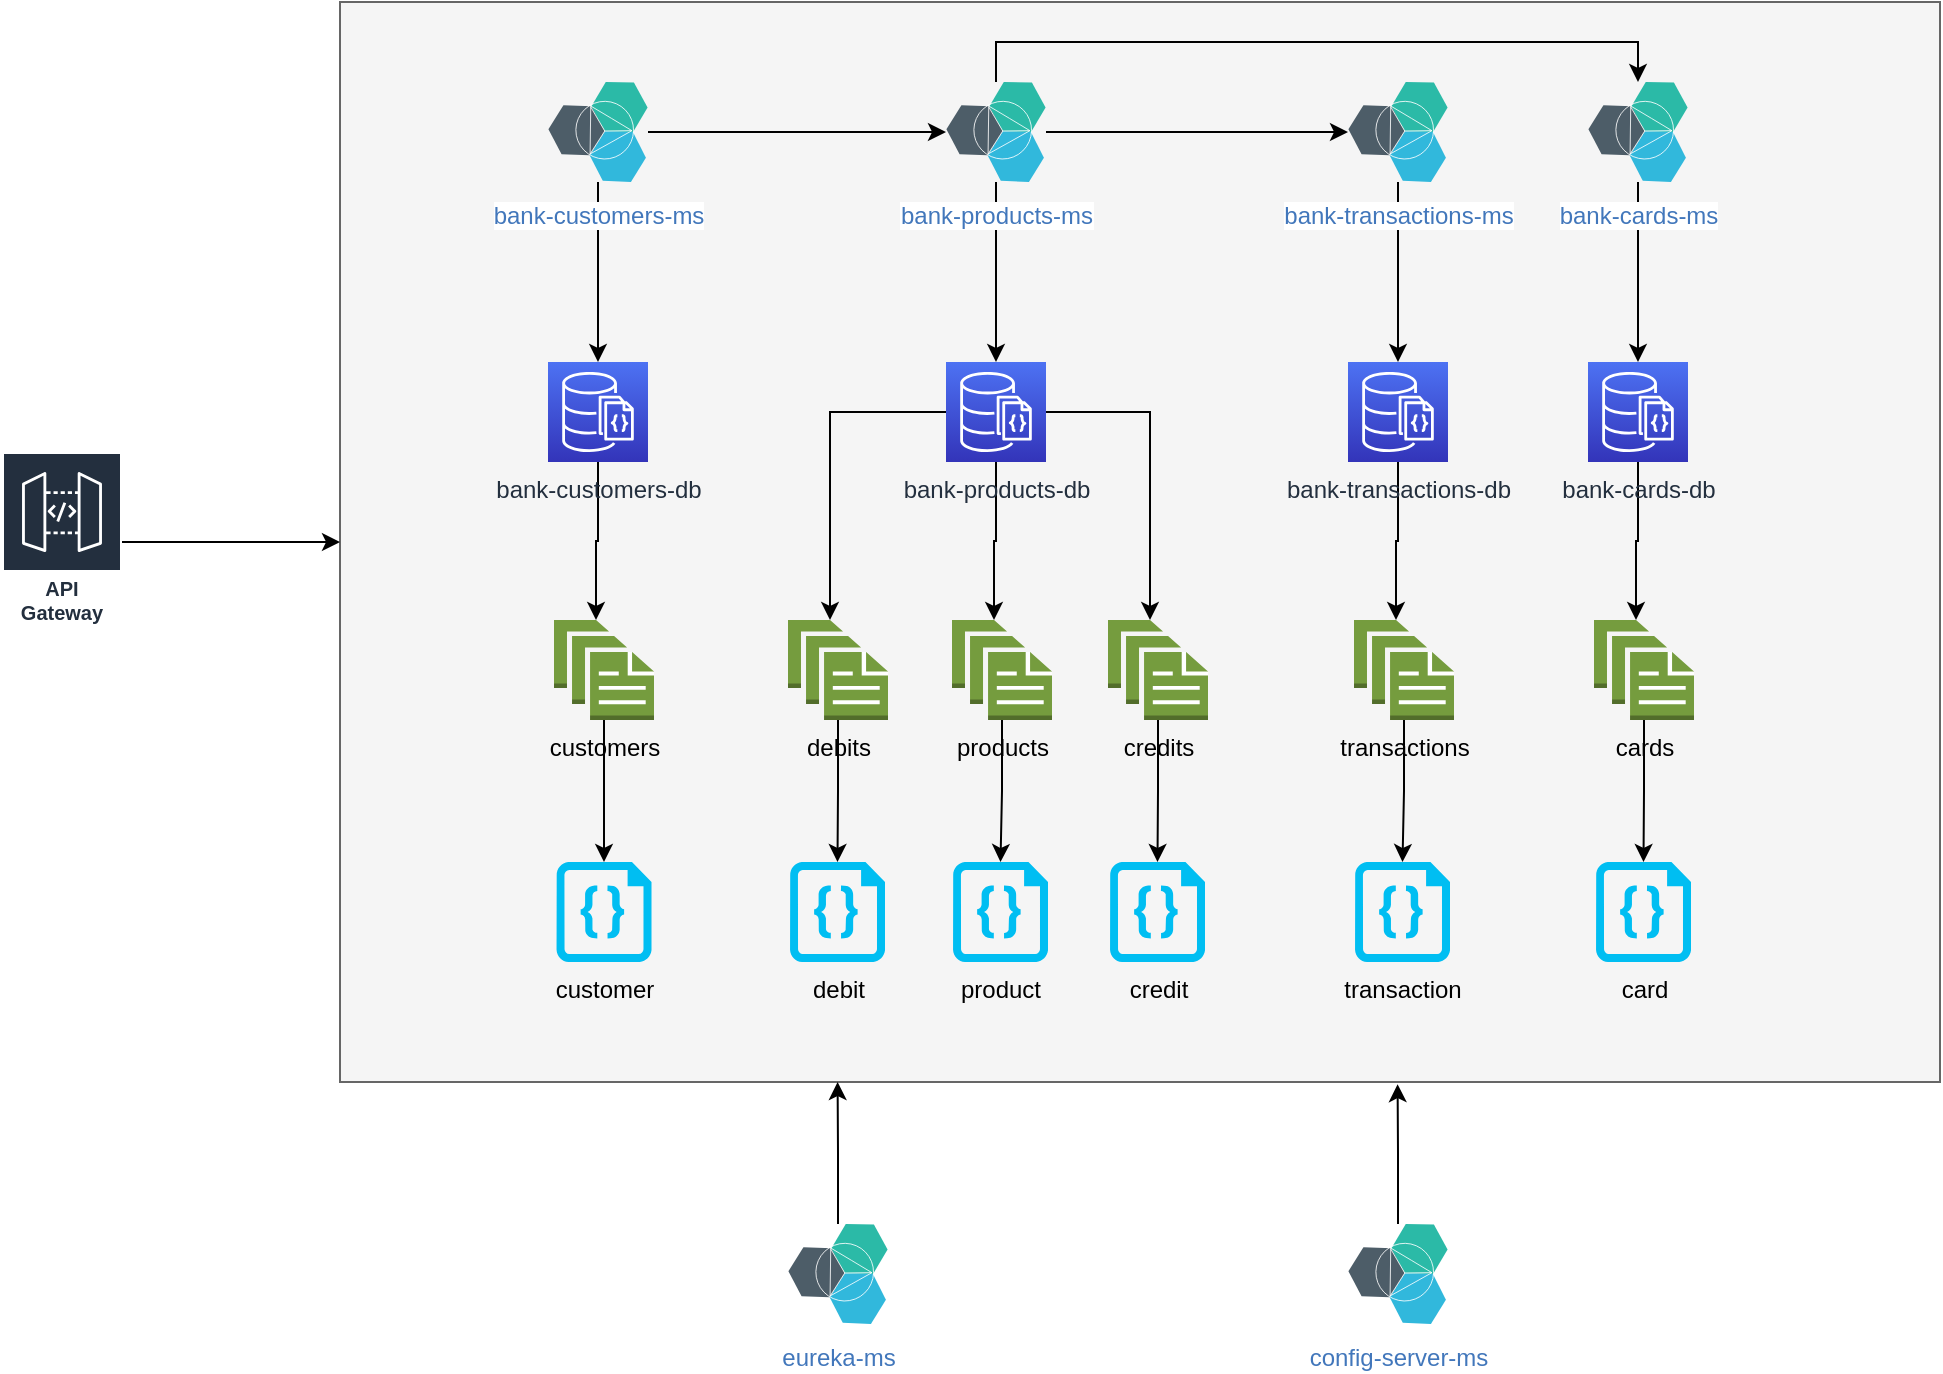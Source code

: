 <mxfile version="15.6.0" type="github"><diagram id="pFj-gknL5UJUgEMVJOPq" name="Page-1"><mxGraphModel dx="1483" dy="827" grid="1" gridSize="10" guides="1" tooltips="1" connect="1" arrows="1" fold="1" page="1" pageScale="1" pageWidth="1169" pageHeight="827" math="0" shadow="0"><root><mxCell id="0"/><mxCell id="1" parent="0"/><mxCell id="8UqHxqy5E4xuA8bmod7Y-34" value="" style="rounded=0;whiteSpace=wrap;html=1;fillColor=#f5f5f5;fontColor=#333333;strokeColor=#666666;" vertex="1" parent="1"><mxGeometry x="240" y="80" width="800" height="540" as="geometry"/></mxCell><mxCell id="8UqHxqy5E4xuA8bmod7Y-20" style="edgeStyle=orthogonalEdgeStyle;rounded=0;orthogonalLoop=1;jettySize=auto;html=1;entryX=0.5;entryY=0;entryDx=0;entryDy=0;entryPerimeter=0;" edge="1" parent="1" source="8UqHxqy5E4xuA8bmod7Y-1" target="8UqHxqy5E4xuA8bmod7Y-2"><mxGeometry relative="1" as="geometry"/></mxCell><mxCell id="8UqHxqy5E4xuA8bmod7Y-24" style="edgeStyle=orthogonalEdgeStyle;rounded=0;orthogonalLoop=1;jettySize=auto;html=1;entryX=0;entryY=0.5;entryDx=0;entryDy=0;" edge="1" parent="1" source="8UqHxqy5E4xuA8bmod7Y-1" target="8UqHxqy5E4xuA8bmod7Y-5"><mxGeometry relative="1" as="geometry"/></mxCell><mxCell id="8UqHxqy5E4xuA8bmod7Y-1" value="bank-customers-ms" style="aspect=fixed;perimeter=ellipsePerimeter;html=1;align=center;shadow=0;dashed=0;fontColor=#4277BB;labelBackgroundColor=#ffffff;fontSize=12;spacingTop=3;image;image=img/lib/ibm/miscellaneous/microservices_application.svg;" vertex="1" parent="1"><mxGeometry x="344" y="120" width="50" height="50" as="geometry"/></mxCell><mxCell id="8UqHxqy5E4xuA8bmod7Y-27" style="edgeStyle=orthogonalEdgeStyle;rounded=0;orthogonalLoop=1;jettySize=auto;html=1;entryX=0.42;entryY=0;entryDx=0;entryDy=0;entryPerimeter=0;" edge="1" parent="1" source="8UqHxqy5E4xuA8bmod7Y-2" target="8UqHxqy5E4xuA8bmod7Y-14"><mxGeometry relative="1" as="geometry"/></mxCell><mxCell id="8UqHxqy5E4xuA8bmod7Y-2" value="bank-customers-db" style="sketch=0;points=[[0,0,0],[0.25,0,0],[0.5,0,0],[0.75,0,0],[1,0,0],[0,1,0],[0.25,1,0],[0.5,1,0],[0.75,1,0],[1,1,0],[0,0.25,0],[0,0.5,0],[0,0.75,0],[1,0.25,0],[1,0.5,0],[1,0.75,0]];outlineConnect=0;fontColor=#232F3E;gradientColor=#4D72F3;gradientDirection=north;fillColor=#3334B9;strokeColor=#ffffff;dashed=0;verticalLabelPosition=bottom;verticalAlign=top;align=center;html=1;fontSize=12;fontStyle=0;aspect=fixed;shape=mxgraph.aws4.resourceIcon;resIcon=mxgraph.aws4.documentdb_with_mongodb_compatibility;" vertex="1" parent="1"><mxGeometry x="344" y="260" width="50" height="50" as="geometry"/></mxCell><mxCell id="8UqHxqy5E4xuA8bmod7Y-37" style="edgeStyle=orthogonalEdgeStyle;rounded=0;orthogonalLoop=1;jettySize=auto;html=1;entryX=0;entryY=0.5;entryDx=0;entryDy=0;" edge="1" parent="1" source="8UqHxqy5E4xuA8bmod7Y-3" target="8UqHxqy5E4xuA8bmod7Y-34"><mxGeometry relative="1" as="geometry"/></mxCell><mxCell id="8UqHxqy5E4xuA8bmod7Y-3" value="API Gateway" style="sketch=0;outlineConnect=0;fontColor=#232F3E;gradientColor=none;strokeColor=#ffffff;fillColor=#232F3E;dashed=0;verticalLabelPosition=middle;verticalAlign=bottom;align=center;html=1;whiteSpace=wrap;fontSize=10;fontStyle=1;spacing=3;shape=mxgraph.aws4.productIcon;prIcon=mxgraph.aws4.api_gateway;" vertex="1" parent="1"><mxGeometry x="71" y="305" width="60" height="90" as="geometry"/></mxCell><mxCell id="8UqHxqy5E4xuA8bmod7Y-21" style="edgeStyle=orthogonalEdgeStyle;rounded=0;orthogonalLoop=1;jettySize=auto;html=1;entryX=0.5;entryY=0;entryDx=0;entryDy=0;entryPerimeter=0;" edge="1" parent="1" source="8UqHxqy5E4xuA8bmod7Y-5" target="8UqHxqy5E4xuA8bmod7Y-6"><mxGeometry relative="1" as="geometry"/></mxCell><mxCell id="8UqHxqy5E4xuA8bmod7Y-25" style="edgeStyle=orthogonalEdgeStyle;rounded=0;orthogonalLoop=1;jettySize=auto;html=1;entryX=0;entryY=0.5;entryDx=0;entryDy=0;" edge="1" parent="1" source="8UqHxqy5E4xuA8bmod7Y-5" target="8UqHxqy5E4xuA8bmod7Y-7"><mxGeometry relative="1" as="geometry"/></mxCell><mxCell id="8UqHxqy5E4xuA8bmod7Y-26" style="edgeStyle=orthogonalEdgeStyle;rounded=0;orthogonalLoop=1;jettySize=auto;html=1;entryX=0.5;entryY=0;entryDx=0;entryDy=0;" edge="1" parent="1" source="8UqHxqy5E4xuA8bmod7Y-5" target="8UqHxqy5E4xuA8bmod7Y-9"><mxGeometry relative="1" as="geometry"><Array as="points"><mxPoint x="568" y="100"/><mxPoint x="889" y="100"/></Array></mxGeometry></mxCell><mxCell id="8UqHxqy5E4xuA8bmod7Y-5" value="bank-products-ms" style="aspect=fixed;perimeter=ellipsePerimeter;html=1;align=center;shadow=0;dashed=0;fontColor=#4277BB;labelBackgroundColor=#ffffff;fontSize=12;spacingTop=3;image;image=img/lib/ibm/miscellaneous/microservices_application.svg;" vertex="1" parent="1"><mxGeometry x="543" y="120" width="50" height="50" as="geometry"/></mxCell><mxCell id="8UqHxqy5E4xuA8bmod7Y-29" style="edgeStyle=orthogonalEdgeStyle;rounded=0;orthogonalLoop=1;jettySize=auto;html=1;entryX=0.42;entryY=0;entryDx=0;entryDy=0;entryPerimeter=0;" edge="1" parent="1" source="8UqHxqy5E4xuA8bmod7Y-6" target="8UqHxqy5E4xuA8bmod7Y-16"><mxGeometry relative="1" as="geometry"/></mxCell><mxCell id="8UqHxqy5E4xuA8bmod7Y-30" style="edgeStyle=orthogonalEdgeStyle;rounded=0;orthogonalLoop=1;jettySize=auto;html=1;entryX=0.42;entryY=0;entryDx=0;entryDy=0;entryPerimeter=0;" edge="1" parent="1" source="8UqHxqy5E4xuA8bmod7Y-6" target="8UqHxqy5E4xuA8bmod7Y-17"><mxGeometry relative="1" as="geometry"/></mxCell><mxCell id="8UqHxqy5E4xuA8bmod7Y-31" style="edgeStyle=orthogonalEdgeStyle;rounded=0;orthogonalLoop=1;jettySize=auto;html=1;entryX=0.42;entryY=0;entryDx=0;entryDy=0;entryPerimeter=0;" edge="1" parent="1" source="8UqHxqy5E4xuA8bmod7Y-6" target="8UqHxqy5E4xuA8bmod7Y-15"><mxGeometry relative="1" as="geometry"/></mxCell><mxCell id="8UqHxqy5E4xuA8bmod7Y-6" value="bank-products-db" style="sketch=0;points=[[0,0,0],[0.25,0,0],[0.5,0,0],[0.75,0,0],[1,0,0],[0,1,0],[0.25,1,0],[0.5,1,0],[0.75,1,0],[1,1,0],[0,0.25,0],[0,0.5,0],[0,0.75,0],[1,0.25,0],[1,0.5,0],[1,0.75,0]];outlineConnect=0;fontColor=#232F3E;gradientColor=#4D72F3;gradientDirection=north;fillColor=#3334B9;strokeColor=#ffffff;dashed=0;verticalLabelPosition=bottom;verticalAlign=top;align=center;html=1;fontSize=12;fontStyle=0;aspect=fixed;shape=mxgraph.aws4.resourceIcon;resIcon=mxgraph.aws4.documentdb_with_mongodb_compatibility;" vertex="1" parent="1"><mxGeometry x="543" y="260" width="50" height="50" as="geometry"/></mxCell><mxCell id="8UqHxqy5E4xuA8bmod7Y-22" style="edgeStyle=orthogonalEdgeStyle;rounded=0;orthogonalLoop=1;jettySize=auto;html=1;entryX=0.5;entryY=0;entryDx=0;entryDy=0;entryPerimeter=0;" edge="1" parent="1" source="8UqHxqy5E4xuA8bmod7Y-7" target="8UqHxqy5E4xuA8bmod7Y-8"><mxGeometry relative="1" as="geometry"/></mxCell><mxCell id="8UqHxqy5E4xuA8bmod7Y-7" value="bank-transactions-ms" style="aspect=fixed;perimeter=ellipsePerimeter;html=1;align=center;shadow=0;dashed=0;fontColor=#4277BB;labelBackgroundColor=#ffffff;fontSize=12;spacingTop=3;image;image=img/lib/ibm/miscellaneous/microservices_application.svg;" vertex="1" parent="1"><mxGeometry x="744" y="120" width="50" height="50" as="geometry"/></mxCell><mxCell id="8UqHxqy5E4xuA8bmod7Y-32" style="edgeStyle=orthogonalEdgeStyle;rounded=0;orthogonalLoop=1;jettySize=auto;html=1;entryX=0.42;entryY=0;entryDx=0;entryDy=0;entryPerimeter=0;" edge="1" parent="1" source="8UqHxqy5E4xuA8bmod7Y-8" target="8UqHxqy5E4xuA8bmod7Y-18"><mxGeometry relative="1" as="geometry"/></mxCell><mxCell id="8UqHxqy5E4xuA8bmod7Y-8" value="bank-transactions-db" style="sketch=0;points=[[0,0,0],[0.25,0,0],[0.5,0,0],[0.75,0,0],[1,0,0],[0,1,0],[0.25,1,0],[0.5,1,0],[0.75,1,0],[1,1,0],[0,0.25,0],[0,0.5,0],[0,0.75,0],[1,0.25,0],[1,0.5,0],[1,0.75,0]];outlineConnect=0;fontColor=#232F3E;gradientColor=#4D72F3;gradientDirection=north;fillColor=#3334B9;strokeColor=#ffffff;dashed=0;verticalLabelPosition=bottom;verticalAlign=top;align=center;html=1;fontSize=12;fontStyle=0;aspect=fixed;shape=mxgraph.aws4.resourceIcon;resIcon=mxgraph.aws4.documentdb_with_mongodb_compatibility;" vertex="1" parent="1"><mxGeometry x="744" y="260" width="50" height="50" as="geometry"/></mxCell><mxCell id="8UqHxqy5E4xuA8bmod7Y-23" style="edgeStyle=orthogonalEdgeStyle;rounded=0;orthogonalLoop=1;jettySize=auto;html=1;entryX=0.5;entryY=0;entryDx=0;entryDy=0;entryPerimeter=0;" edge="1" parent="1" source="8UqHxqy5E4xuA8bmod7Y-9" target="8UqHxqy5E4xuA8bmod7Y-10"><mxGeometry relative="1" as="geometry"/></mxCell><mxCell id="8UqHxqy5E4xuA8bmod7Y-9" value="bank-cards-ms" style="aspect=fixed;perimeter=ellipsePerimeter;html=1;align=center;shadow=0;dashed=0;fontColor=#4277BB;labelBackgroundColor=#ffffff;fontSize=12;spacingTop=3;image;image=img/lib/ibm/miscellaneous/microservices_application.svg;" vertex="1" parent="1"><mxGeometry x="864" y="120" width="50" height="50" as="geometry"/></mxCell><mxCell id="8UqHxqy5E4xuA8bmod7Y-33" style="edgeStyle=orthogonalEdgeStyle;rounded=0;orthogonalLoop=1;jettySize=auto;html=1;entryX=0.42;entryY=0;entryDx=0;entryDy=0;entryPerimeter=0;" edge="1" parent="1" source="8UqHxqy5E4xuA8bmod7Y-10" target="8UqHxqy5E4xuA8bmod7Y-19"><mxGeometry relative="1" as="geometry"/></mxCell><mxCell id="8UqHxqy5E4xuA8bmod7Y-10" value="bank-cards-db" style="sketch=0;points=[[0,0,0],[0.25,0,0],[0.5,0,0],[0.75,0,0],[1,0,0],[0,1,0],[0.25,1,0],[0.5,1,0],[0.75,1,0],[1,1,0],[0,0.25,0],[0,0.5,0],[0,0.75,0],[1,0.25,0],[1,0.5,0],[1,0.75,0]];outlineConnect=0;fontColor=#232F3E;gradientColor=#4D72F3;gradientDirection=north;fillColor=#3334B9;strokeColor=#ffffff;dashed=0;verticalLabelPosition=bottom;verticalAlign=top;align=center;html=1;fontSize=12;fontStyle=0;aspect=fixed;shape=mxgraph.aws4.resourceIcon;resIcon=mxgraph.aws4.documentdb_with_mongodb_compatibility;" vertex="1" parent="1"><mxGeometry x="864" y="260" width="50" height="50" as="geometry"/></mxCell><mxCell id="8UqHxqy5E4xuA8bmod7Y-36" style="edgeStyle=orthogonalEdgeStyle;rounded=0;orthogonalLoop=1;jettySize=auto;html=1;entryX=0.311;entryY=1;entryDx=0;entryDy=0;entryPerimeter=0;" edge="1" parent="1" source="8UqHxqy5E4xuA8bmod7Y-12" target="8UqHxqy5E4xuA8bmod7Y-34"><mxGeometry relative="1" as="geometry"/></mxCell><mxCell id="8UqHxqy5E4xuA8bmod7Y-12" value="eureka-ms" style="aspect=fixed;perimeter=ellipsePerimeter;html=1;align=center;shadow=0;dashed=0;fontColor=#4277BB;labelBackgroundColor=#ffffff;fontSize=12;spacingTop=3;image;image=img/lib/ibm/miscellaneous/microservices_application.svg;" vertex="1" parent="1"><mxGeometry x="464" y="691" width="50" height="50" as="geometry"/></mxCell><mxCell id="8UqHxqy5E4xuA8bmod7Y-35" style="edgeStyle=orthogonalEdgeStyle;rounded=0;orthogonalLoop=1;jettySize=auto;html=1;entryX=0.661;entryY=1.002;entryDx=0;entryDy=0;entryPerimeter=0;" edge="1" parent="1" source="8UqHxqy5E4xuA8bmod7Y-13" target="8UqHxqy5E4xuA8bmod7Y-34"><mxGeometry relative="1" as="geometry"/></mxCell><mxCell id="8UqHxqy5E4xuA8bmod7Y-13" value="config-server-ms" style="aspect=fixed;perimeter=ellipsePerimeter;html=1;align=center;shadow=0;dashed=0;fontColor=#4277BB;labelBackgroundColor=#ffffff;fontSize=12;spacingTop=3;image;image=img/lib/ibm/miscellaneous/microservices_application.svg;" vertex="1" parent="1"><mxGeometry x="744" y="691" width="50" height="50" as="geometry"/></mxCell><mxCell id="8UqHxqy5E4xuA8bmod7Y-45" style="edgeStyle=orthogonalEdgeStyle;rounded=0;orthogonalLoop=1;jettySize=auto;html=1;entryX=0.5;entryY=0;entryDx=0;entryDy=0;entryPerimeter=0;" edge="1" parent="1" source="8UqHxqy5E4xuA8bmod7Y-14" target="8UqHxqy5E4xuA8bmod7Y-38"><mxGeometry relative="1" as="geometry"/></mxCell><mxCell id="8UqHxqy5E4xuA8bmod7Y-14" value="customers" style="outlineConnect=0;dashed=0;verticalLabelPosition=bottom;verticalAlign=top;align=center;html=1;shape=mxgraph.aws3.documents;fillColor=#759C3E;gradientColor=none;" vertex="1" parent="1"><mxGeometry x="347" y="389" width="50" height="50" as="geometry"/></mxCell><mxCell id="8UqHxqy5E4xuA8bmod7Y-46" style="edgeStyle=orthogonalEdgeStyle;rounded=0;orthogonalLoop=1;jettySize=auto;html=1;entryX=0.5;entryY=0;entryDx=0;entryDy=0;entryPerimeter=0;" edge="1" parent="1" source="8UqHxqy5E4xuA8bmod7Y-15" target="8UqHxqy5E4xuA8bmod7Y-39"><mxGeometry relative="1" as="geometry"/></mxCell><mxCell id="8UqHxqy5E4xuA8bmod7Y-15" value="debits" style="outlineConnect=0;dashed=0;verticalLabelPosition=bottom;verticalAlign=top;align=center;html=1;shape=mxgraph.aws3.documents;fillColor=#759C3E;gradientColor=none;" vertex="1" parent="1"><mxGeometry x="464" y="389" width="50" height="50" as="geometry"/></mxCell><mxCell id="8UqHxqy5E4xuA8bmod7Y-47" style="edgeStyle=orthogonalEdgeStyle;rounded=0;orthogonalLoop=1;jettySize=auto;html=1;entryX=0.5;entryY=0;entryDx=0;entryDy=0;entryPerimeter=0;" edge="1" parent="1" source="8UqHxqy5E4xuA8bmod7Y-16" target="8UqHxqy5E4xuA8bmod7Y-40"><mxGeometry relative="1" as="geometry"/></mxCell><mxCell id="8UqHxqy5E4xuA8bmod7Y-16" value="products" style="outlineConnect=0;dashed=0;verticalLabelPosition=bottom;verticalAlign=top;align=center;html=1;shape=mxgraph.aws3.documents;fillColor=#759C3E;gradientColor=none;" vertex="1" parent="1"><mxGeometry x="546" y="389" width="50" height="50" as="geometry"/></mxCell><mxCell id="8UqHxqy5E4xuA8bmod7Y-48" style="edgeStyle=orthogonalEdgeStyle;rounded=0;orthogonalLoop=1;jettySize=auto;html=1;entryX=0.5;entryY=0;entryDx=0;entryDy=0;entryPerimeter=0;" edge="1" parent="1" source="8UqHxqy5E4xuA8bmod7Y-17" target="8UqHxqy5E4xuA8bmod7Y-41"><mxGeometry relative="1" as="geometry"/></mxCell><mxCell id="8UqHxqy5E4xuA8bmod7Y-17" value="credits" style="outlineConnect=0;dashed=0;verticalLabelPosition=bottom;verticalAlign=top;align=center;html=1;shape=mxgraph.aws3.documents;fillColor=#759C3E;gradientColor=none;" vertex="1" parent="1"><mxGeometry x="624" y="389" width="50" height="50" as="geometry"/></mxCell><mxCell id="8UqHxqy5E4xuA8bmod7Y-49" style="edgeStyle=orthogonalEdgeStyle;rounded=0;orthogonalLoop=1;jettySize=auto;html=1;entryX=0.5;entryY=0;entryDx=0;entryDy=0;entryPerimeter=0;" edge="1" parent="1" source="8UqHxqy5E4xuA8bmod7Y-18" target="8UqHxqy5E4xuA8bmod7Y-42"><mxGeometry relative="1" as="geometry"/></mxCell><mxCell id="8UqHxqy5E4xuA8bmod7Y-18" value="transactions" style="outlineConnect=0;dashed=0;verticalLabelPosition=bottom;verticalAlign=top;align=center;html=1;shape=mxgraph.aws3.documents;fillColor=#759C3E;gradientColor=none;" vertex="1" parent="1"><mxGeometry x="747" y="389" width="50" height="50" as="geometry"/></mxCell><mxCell id="8UqHxqy5E4xuA8bmod7Y-50" style="edgeStyle=orthogonalEdgeStyle;rounded=0;orthogonalLoop=1;jettySize=auto;html=1;entryX=0.5;entryY=0;entryDx=0;entryDy=0;entryPerimeter=0;" edge="1" parent="1" source="8UqHxqy5E4xuA8bmod7Y-19" target="8UqHxqy5E4xuA8bmod7Y-43"><mxGeometry relative="1" as="geometry"/></mxCell><mxCell id="8UqHxqy5E4xuA8bmod7Y-19" value="cards" style="outlineConnect=0;dashed=0;verticalLabelPosition=bottom;verticalAlign=top;align=center;html=1;shape=mxgraph.aws3.documents;fillColor=#759C3E;gradientColor=none;" vertex="1" parent="1"><mxGeometry x="867" y="389" width="50" height="50" as="geometry"/></mxCell><mxCell id="8UqHxqy5E4xuA8bmod7Y-38" value="customer" style="verticalLabelPosition=bottom;html=1;verticalAlign=top;align=center;strokeColor=none;fillColor=#00BEF2;shape=mxgraph.azure.code_file;pointerEvents=1;" vertex="1" parent="1"><mxGeometry x="348.25" y="510" width="47.5" height="50" as="geometry"/></mxCell><mxCell id="8UqHxqy5E4xuA8bmod7Y-39" value="debit" style="verticalLabelPosition=bottom;html=1;verticalAlign=top;align=center;strokeColor=none;fillColor=#00BEF2;shape=mxgraph.azure.code_file;pointerEvents=1;" vertex="1" parent="1"><mxGeometry x="465" y="510" width="47.5" height="50" as="geometry"/></mxCell><mxCell id="8UqHxqy5E4xuA8bmod7Y-40" value="product" style="verticalLabelPosition=bottom;html=1;verticalAlign=top;align=center;strokeColor=none;fillColor=#00BEF2;shape=mxgraph.azure.code_file;pointerEvents=1;" vertex="1" parent="1"><mxGeometry x="546.5" y="510" width="47.5" height="50" as="geometry"/></mxCell><mxCell id="8UqHxqy5E4xuA8bmod7Y-41" value="credit" style="verticalLabelPosition=bottom;html=1;verticalAlign=top;align=center;strokeColor=none;fillColor=#00BEF2;shape=mxgraph.azure.code_file;pointerEvents=1;" vertex="1" parent="1"><mxGeometry x="625" y="510" width="47.5" height="50" as="geometry"/></mxCell><mxCell id="8UqHxqy5E4xuA8bmod7Y-42" value="transaction" style="verticalLabelPosition=bottom;html=1;verticalAlign=top;align=center;strokeColor=none;fillColor=#00BEF2;shape=mxgraph.azure.code_file;pointerEvents=1;" vertex="1" parent="1"><mxGeometry x="747.5" y="510" width="47.5" height="50" as="geometry"/></mxCell><mxCell id="8UqHxqy5E4xuA8bmod7Y-43" value="card" style="verticalLabelPosition=bottom;html=1;verticalAlign=top;align=center;strokeColor=none;fillColor=#00BEF2;shape=mxgraph.azure.code_file;pointerEvents=1;" vertex="1" parent="1"><mxGeometry x="868" y="510" width="47.5" height="50" as="geometry"/></mxCell></root></mxGraphModel></diagram></mxfile>